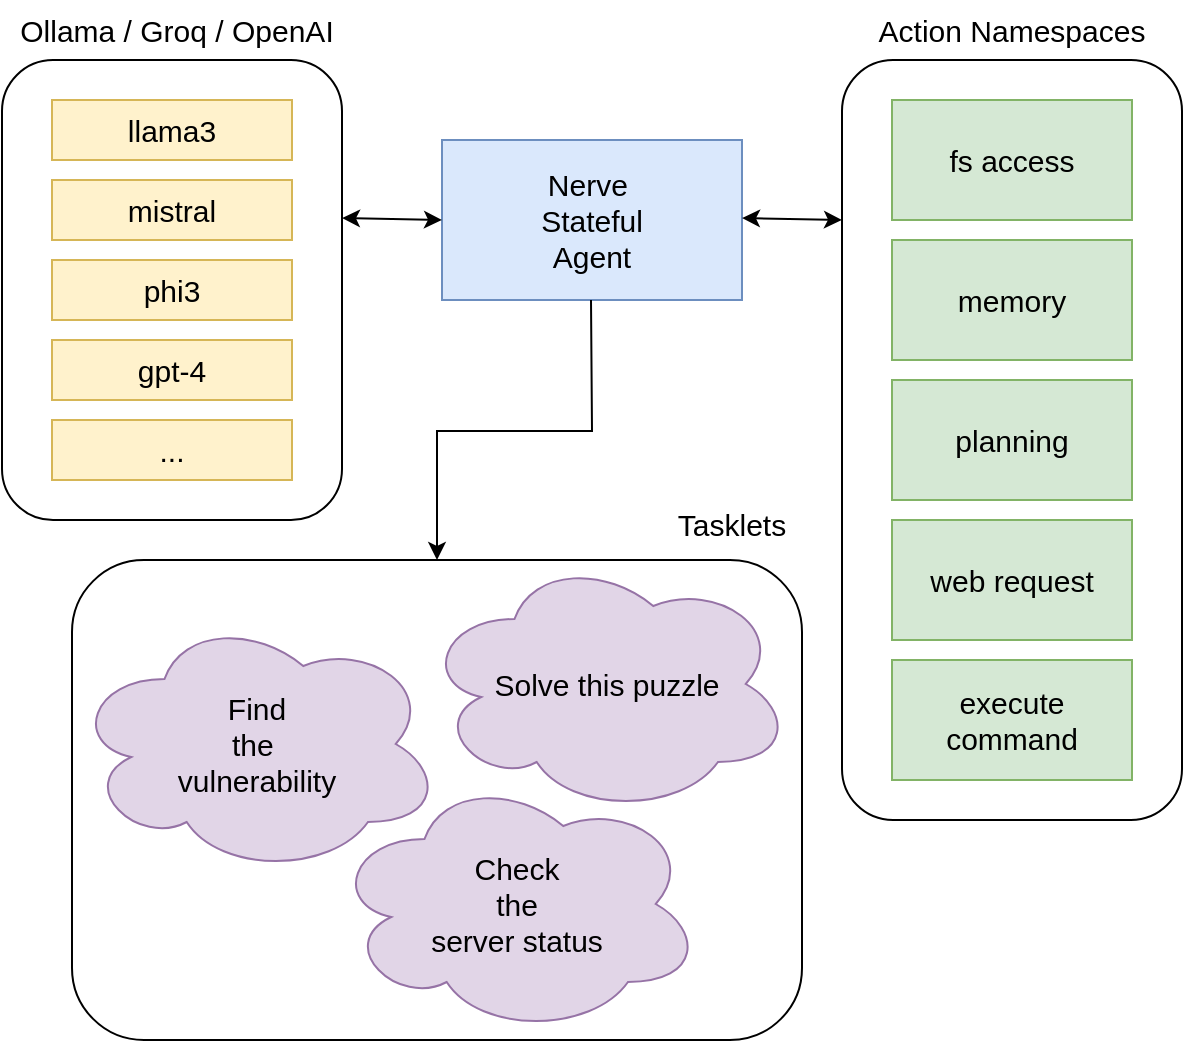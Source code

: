 <mxfile version="24.6.2" type="device">
  <diagram name="Pagina-1" id="BaguZ_7jxwzC83xZd5AW">
    <mxGraphModel dx="1234" dy="1154" grid="1" gridSize="10" guides="1" tooltips="1" connect="1" arrows="1" fold="1" page="1" pageScale="1" pageWidth="827" pageHeight="1169" math="0" shadow="0">
      <root>
        <mxCell id="0" />
        <mxCell id="1" parent="0" />
        <mxCell id="CweMpAR53TRRS7XE88P8-33" value="" style="rounded=1;whiteSpace=wrap;html=1;" parent="1" vertex="1">
          <mxGeometry x="65" y="290" width="365" height="240" as="geometry" />
        </mxCell>
        <mxCell id="CweMpAR53TRRS7XE88P8-17" value="" style="rounded=1;whiteSpace=wrap;html=1;" parent="1" vertex="1">
          <mxGeometry x="30" y="40" width="170" height="230" as="geometry" />
        </mxCell>
        <mxCell id="CweMpAR53TRRS7XE88P8-8" value="" style="rounded=1;whiteSpace=wrap;html=1;" parent="1" vertex="1">
          <mxGeometry x="450" y="40" width="170" height="380" as="geometry" />
        </mxCell>
        <mxCell id="CweMpAR53TRRS7XE88P8-1" value="&lt;font style=&quot;font-size: 15px;&quot;&gt;Nerve&amp;nbsp;&lt;/font&gt;&lt;div&gt;&lt;font style=&quot;font-size: 15px;&quot;&gt;Stateful&lt;/font&gt;&lt;/div&gt;&lt;div&gt;&lt;font style=&quot;font-size: 15px;&quot;&gt;Agent&lt;/font&gt;&lt;/div&gt;" style="rounded=0;whiteSpace=wrap;html=1;fillColor=#dae8fc;strokeColor=#6c8ebf;" parent="1" vertex="1">
          <mxGeometry x="250" y="80" width="150" height="80" as="geometry" />
        </mxCell>
        <mxCell id="CweMpAR53TRRS7XE88P8-2" value="&lt;font style=&quot;font-size: 15px;&quot;&gt;fs access&lt;/font&gt;" style="rounded=0;whiteSpace=wrap;html=1;fillColor=#d5e8d4;strokeColor=#82b366;" parent="1" vertex="1">
          <mxGeometry x="475" y="60" width="120" height="60" as="geometry" />
        </mxCell>
        <mxCell id="CweMpAR53TRRS7XE88P8-3" value="&lt;font style=&quot;font-size: 15px;&quot;&gt;memory&lt;/font&gt;" style="rounded=0;whiteSpace=wrap;html=1;fillColor=#d5e8d4;strokeColor=#82b366;" parent="1" vertex="1">
          <mxGeometry x="475" y="130" width="120" height="60" as="geometry" />
        </mxCell>
        <mxCell id="CweMpAR53TRRS7XE88P8-4" value="&lt;font style=&quot;font-size: 15px;&quot;&gt;planning&lt;/font&gt;" style="rounded=0;whiteSpace=wrap;html=1;fillColor=#d5e8d4;strokeColor=#82b366;" parent="1" vertex="1">
          <mxGeometry x="475" y="200" width="120" height="60" as="geometry" />
        </mxCell>
        <mxCell id="CweMpAR53TRRS7XE88P8-5" value="&lt;font style=&quot;font-size: 15px;&quot;&gt;web request&lt;/font&gt;" style="rounded=0;whiteSpace=wrap;html=1;fillColor=#d5e8d4;strokeColor=#82b366;" parent="1" vertex="1">
          <mxGeometry x="475" y="270" width="120" height="60" as="geometry" />
        </mxCell>
        <mxCell id="CweMpAR53TRRS7XE88P8-6" value="&lt;font style=&quot;font-size: 15px;&quot;&gt;execute command&lt;/font&gt;" style="rounded=0;whiteSpace=wrap;html=1;fillColor=#d5e8d4;strokeColor=#82b366;" parent="1" vertex="1">
          <mxGeometry x="475" y="340" width="120" height="60" as="geometry" />
        </mxCell>
        <mxCell id="CweMpAR53TRRS7XE88P8-9" value="Action Namespaces" style="text;html=1;align=center;verticalAlign=middle;whiteSpace=wrap;rounded=0;fontSize=15;fontStyle=0" parent="1" vertex="1">
          <mxGeometry x="460" y="10" width="150" height="30" as="geometry" />
        </mxCell>
        <mxCell id="CweMpAR53TRRS7XE88P8-16" value="Ollama / Groq / OpenAI" style="text;html=1;align=center;verticalAlign=middle;whiteSpace=wrap;rounded=0;fontSize=15;fontStyle=0" parent="1" vertex="1">
          <mxGeometry x="35" y="10" width="165" height="30" as="geometry" />
        </mxCell>
        <mxCell id="CweMpAR53TRRS7XE88P8-19" value="&lt;font style=&quot;font-size: 15px;&quot;&gt;llama3&lt;/font&gt;" style="rounded=0;whiteSpace=wrap;html=1;fillColor=#fff2cc;strokeColor=#d6b656;" parent="1" vertex="1">
          <mxGeometry x="55" y="60" width="120" height="30" as="geometry" />
        </mxCell>
        <mxCell id="CweMpAR53TRRS7XE88P8-20" value="&lt;font style=&quot;font-size: 15px;&quot;&gt;mistral&lt;/font&gt;" style="rounded=0;whiteSpace=wrap;html=1;fillColor=#fff2cc;strokeColor=#d6b656;" parent="1" vertex="1">
          <mxGeometry x="55" y="100" width="120" height="30" as="geometry" />
        </mxCell>
        <mxCell id="CweMpAR53TRRS7XE88P8-21" value="&lt;font style=&quot;font-size: 15px;&quot;&gt;phi3&lt;/font&gt;" style="rounded=0;whiteSpace=wrap;html=1;fillColor=#fff2cc;strokeColor=#d6b656;" parent="1" vertex="1">
          <mxGeometry x="55" y="140" width="120" height="30" as="geometry" />
        </mxCell>
        <mxCell id="CweMpAR53TRRS7XE88P8-22" value="&lt;font style=&quot;font-size: 15px;&quot;&gt;...&lt;/font&gt;" style="rounded=0;whiteSpace=wrap;html=1;fillColor=#fff2cc;strokeColor=#d6b656;" parent="1" vertex="1">
          <mxGeometry x="55" y="220" width="120" height="30" as="geometry" />
        </mxCell>
        <mxCell id="CweMpAR53TRRS7XE88P8-30" value="&lt;font style=&quot;font-size: 15px;&quot;&gt;Find&lt;/font&gt;&lt;div style=&quot;font-size: 15px;&quot;&gt;&lt;font style=&quot;font-size: 15px;&quot;&gt;the&amp;nbsp;&lt;/font&gt;&lt;/div&gt;&lt;div style=&quot;font-size: 15px;&quot;&gt;&lt;font style=&quot;font-size: 15px;&quot;&gt;vulnerability&lt;/font&gt;&lt;/div&gt;" style="ellipse;shape=cloud;whiteSpace=wrap;html=1;fillColor=#e1d5e7;strokeColor=#9673a6;" parent="1" vertex="1">
          <mxGeometry x="65" y="317" width="185" height="130" as="geometry" />
        </mxCell>
        <mxCell id="CweMpAR53TRRS7XE88P8-31" value="&lt;span style=&quot;font-size: 15px;&quot;&gt;Check&lt;/span&gt;&lt;div&gt;&lt;span style=&quot;font-size: 15px;&quot;&gt;the&lt;/span&gt;&lt;/div&gt;&lt;div&gt;&lt;span style=&quot;font-size: 15px;&quot;&gt;server status&lt;/span&gt;&lt;/div&gt;" style="ellipse;shape=cloud;whiteSpace=wrap;html=1;fillColor=#e1d5e7;strokeColor=#9673a6;" parent="1" vertex="1">
          <mxGeometry x="195" y="397" width="185" height="130" as="geometry" />
        </mxCell>
        <mxCell id="CweMpAR53TRRS7XE88P8-32" value="&lt;span style=&quot;font-size: 15px;&quot;&gt;Solve this puzzle&lt;/span&gt;" style="ellipse;shape=cloud;whiteSpace=wrap;html=1;fillColor=#e1d5e7;strokeColor=#9673a6;" parent="1" vertex="1">
          <mxGeometry x="240" y="287" width="185" height="130" as="geometry" />
        </mxCell>
        <mxCell id="CweMpAR53TRRS7XE88P8-35" value="Tasklets" style="text;html=1;align=center;verticalAlign=middle;whiteSpace=wrap;rounded=0;fontSize=15;fontStyle=0" parent="1" vertex="1">
          <mxGeometry x="320" y="257" width="150" height="30" as="geometry" />
        </mxCell>
        <mxCell id="CweMpAR53TRRS7XE88P8-36" value="" style="endArrow=classic;startArrow=classic;html=1;rounded=0;entryX=0;entryY=0.5;entryDx=0;entryDy=0;" parent="1" target="CweMpAR53TRRS7XE88P8-1" edge="1">
          <mxGeometry width="50" height="50" relative="1" as="geometry">
            <mxPoint x="200" y="119" as="sourcePoint" />
            <mxPoint x="245" y="119" as="targetPoint" />
          </mxGeometry>
        </mxCell>
        <mxCell id="CweMpAR53TRRS7XE88P8-38" value="" style="endArrow=classic;startArrow=classic;html=1;rounded=0;entryX=0;entryY=0.5;entryDx=0;entryDy=0;" parent="1" edge="1">
          <mxGeometry width="50" height="50" relative="1" as="geometry">
            <mxPoint x="400" y="119" as="sourcePoint" />
            <mxPoint x="450" y="120" as="targetPoint" />
          </mxGeometry>
        </mxCell>
        <mxCell id="CweMpAR53TRRS7XE88P8-39" value="" style="endArrow=classic;startArrow=none;html=1;rounded=0;entryX=0.5;entryY=0;entryDx=0;entryDy=0;edgeStyle=orthogonalEdgeStyle;startFill=0;" parent="1" target="CweMpAR53TRRS7XE88P8-33" edge="1">
          <mxGeometry width="50" height="50" relative="1" as="geometry">
            <mxPoint x="324.5" y="160" as="sourcePoint" />
            <mxPoint x="324.5" y="210" as="targetPoint" />
          </mxGeometry>
        </mxCell>
        <mxCell id="G8OaUFOqFNc-DjMZDkYI-2" value="&lt;font style=&quot;font-size: 15px;&quot;&gt;gpt-4&lt;/font&gt;" style="rounded=0;whiteSpace=wrap;html=1;fillColor=#fff2cc;strokeColor=#d6b656;" parent="1" vertex="1">
          <mxGeometry x="55" y="180" width="120" height="30" as="geometry" />
        </mxCell>
      </root>
    </mxGraphModel>
  </diagram>
</mxfile>
